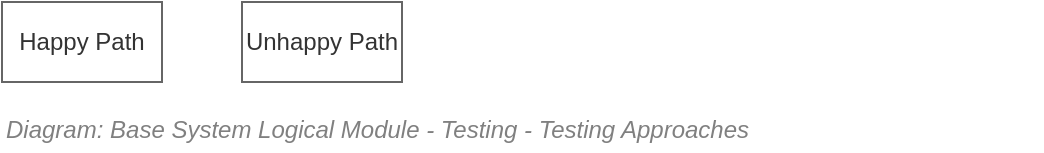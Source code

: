 <mxfile version="20.2.4" type="google"><diagram id="5brPoKbjl1rmJ4TjJevB" name="Page-1"><mxGraphModel grid="1" page="1" gridSize="10" guides="1" tooltips="1" connect="1" arrows="1" fold="1" pageScale="1" pageWidth="827" pageHeight="1169" math="0" shadow="0"><root><mxCell id="0"/><mxCell id="1" parent="0"/><UserObject label="Happy Path" link="https://en.wikipedia.org/wiki/Happy_path" id="JJVYNayPcQkxR1cJxv9R-1"><mxCell style="rounded=0;whiteSpace=wrap;html=1;strokeColor=#666666;strokeWidth=1;fillColor=none;fontSize=12;fontColor=#333333;align=center;movable=1;resizable=1;rotatable=1;deletable=1;editable=1;connectable=1;" vertex="1" parent="1"><mxGeometry x="120" y="200" width="80" height="40" as="geometry"/></mxCell></UserObject><UserObject label="Unhappy Path" link="https://en.wikipedia.org/wiki/Happy_path" id="JJVYNayPcQkxR1cJxv9R-2"><mxCell style="rounded=0;whiteSpace=wrap;html=1;strokeColor=#666666;strokeWidth=1;fillColor=none;fontSize=12;fontColor=#333333;align=center;" vertex="1" parent="1"><mxGeometry x="240" y="200" width="80" height="40" as="geometry"/></mxCell></UserObject><mxCell id="JJVYNayPcQkxR1cJxv9R-3" value="&lt;font style=&quot;font-size: 12px&quot;&gt;Diagram: Base System Logical Module - Testing - Testing Approaches&lt;/font&gt;" style="text;strokeColor=none;fillColor=none;html=1;fontSize=24;fontStyle=2;verticalAlign=middle;align=left;shadow=0;glass=0;comic=0;opacity=30;fontColor=#808080;" vertex="1" parent="1"><mxGeometry x="120" y="250" width="520" height="20" as="geometry"/></mxCell></root></mxGraphModel></diagram></mxfile>